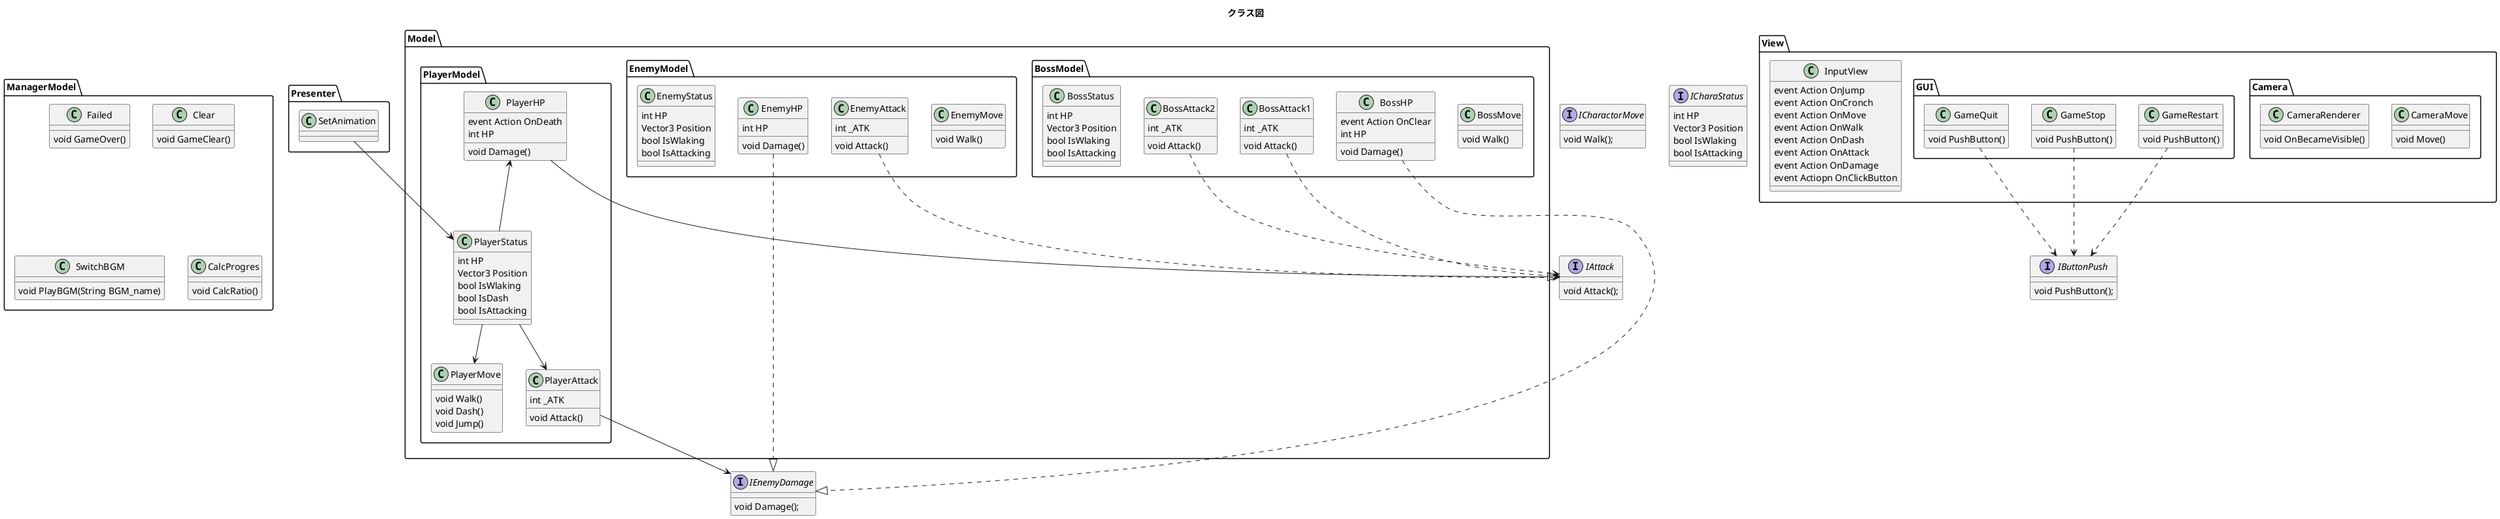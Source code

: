@startuml name
title クラス図



Folder Model{
    Folder PlayerModel  {
        class PlayerMove {
            void Walk()
            void Dash()
            void Jump()
        }
        class PlayerAttack {
            int _ATK
            void Attack()
        }
        class PlayerHP {
            event Action OnDeath
            int HP
            void Damage()
        }
        class PlayerStatus{
            int HP
            Vector3 Position
            bool IsWlaking
            bool IsDash
            bool IsAttacking
        }
    }
    Folder EnemyModel{
        class EnemyMove {
            void Walk()
        }
        class EnemyAttack {
            int _ATK
            void Attack()
        }
        class EnemyHP {
            int HP
            void Damage()
        }
        class EnemyStatus{
            int HP
            Vector3 Position
            bool IsWlaking
            bool IsAttacking
        }
    }

    Folder BossModel{
        class BossMove {
            void Walk()
        }
        class BossAttack1 {
            int _ATK
            void Attack()
        }
        class BossAttack2 {
            int _ATK
            void Attack()
        }
        class BossHP {
            event Action OnClear
            int HP
            void Damage()
        }
        class BossStatus{
            int HP
            Vector3 Position
            bool IsWlaking
            bool IsAttacking
        }
    }   
}

Folder ManagerModel  {
    class Failed {
        void GameOver()
    }
    class Clear {
        void GameClear()
    }

    class SwitchBGM {
        void PlayBGM(String BGM_name)
    }
    class CalcProgres{
        void CalcRatio()
    }
}

Folder Presenter{
class SetAnimation{

}
}




Folder View{
    class InputView{
        event Action OnJump
        event Action OnCronch
        event Action OnMove
        event Action OnWalk
        event Action OnDash
        event Action OnAttack
        event Action OnDamage
        event Actiopn OnClickButton
    }

    Folder Camera  {
        class CameraMove {
            void Move()
        }
        class CameraRenderer {
            void OnBecameVisible()
        }
    }



    Folder GUI {
        class GameRestart{
            void PushButton()
        }
        class GameStop{
            void PushButton()
        }
        class GameQuit{
            void PushButton()
        }
    }
}

interface IAttack{
    void Attack();
}

interface IEnemyDamage{
    void Damage();
}

interface ICharactorMove{
    void Walk();
}

interface ICharaStatus{
    int HP
    Vector3 Position
    bool IsWlaking
    bool IsAttacking
}

interface IButtonPush{
    void PushButton();
}


PlayerHP --|> IAttack
EnemyAttack ..> IAttack
BossAttack1 ..> IAttack
BossAttack2 ..> IAttack

GameRestart ..> IButtonPush
GameStop ..>  IButtonPush
GameQuit ..>  IButtonPush

EnemyHP ..|> IEnemyDamage
BossHP ..|> IEnemyDamage
PlayerAttack --> IEnemyDamage


SetAnimation --> PlayerStatus
PlayerHP <-- PlayerStatus
PlayerStatus --> PlayerAttack
PlayerStatus --> PlayerMove

@enduml